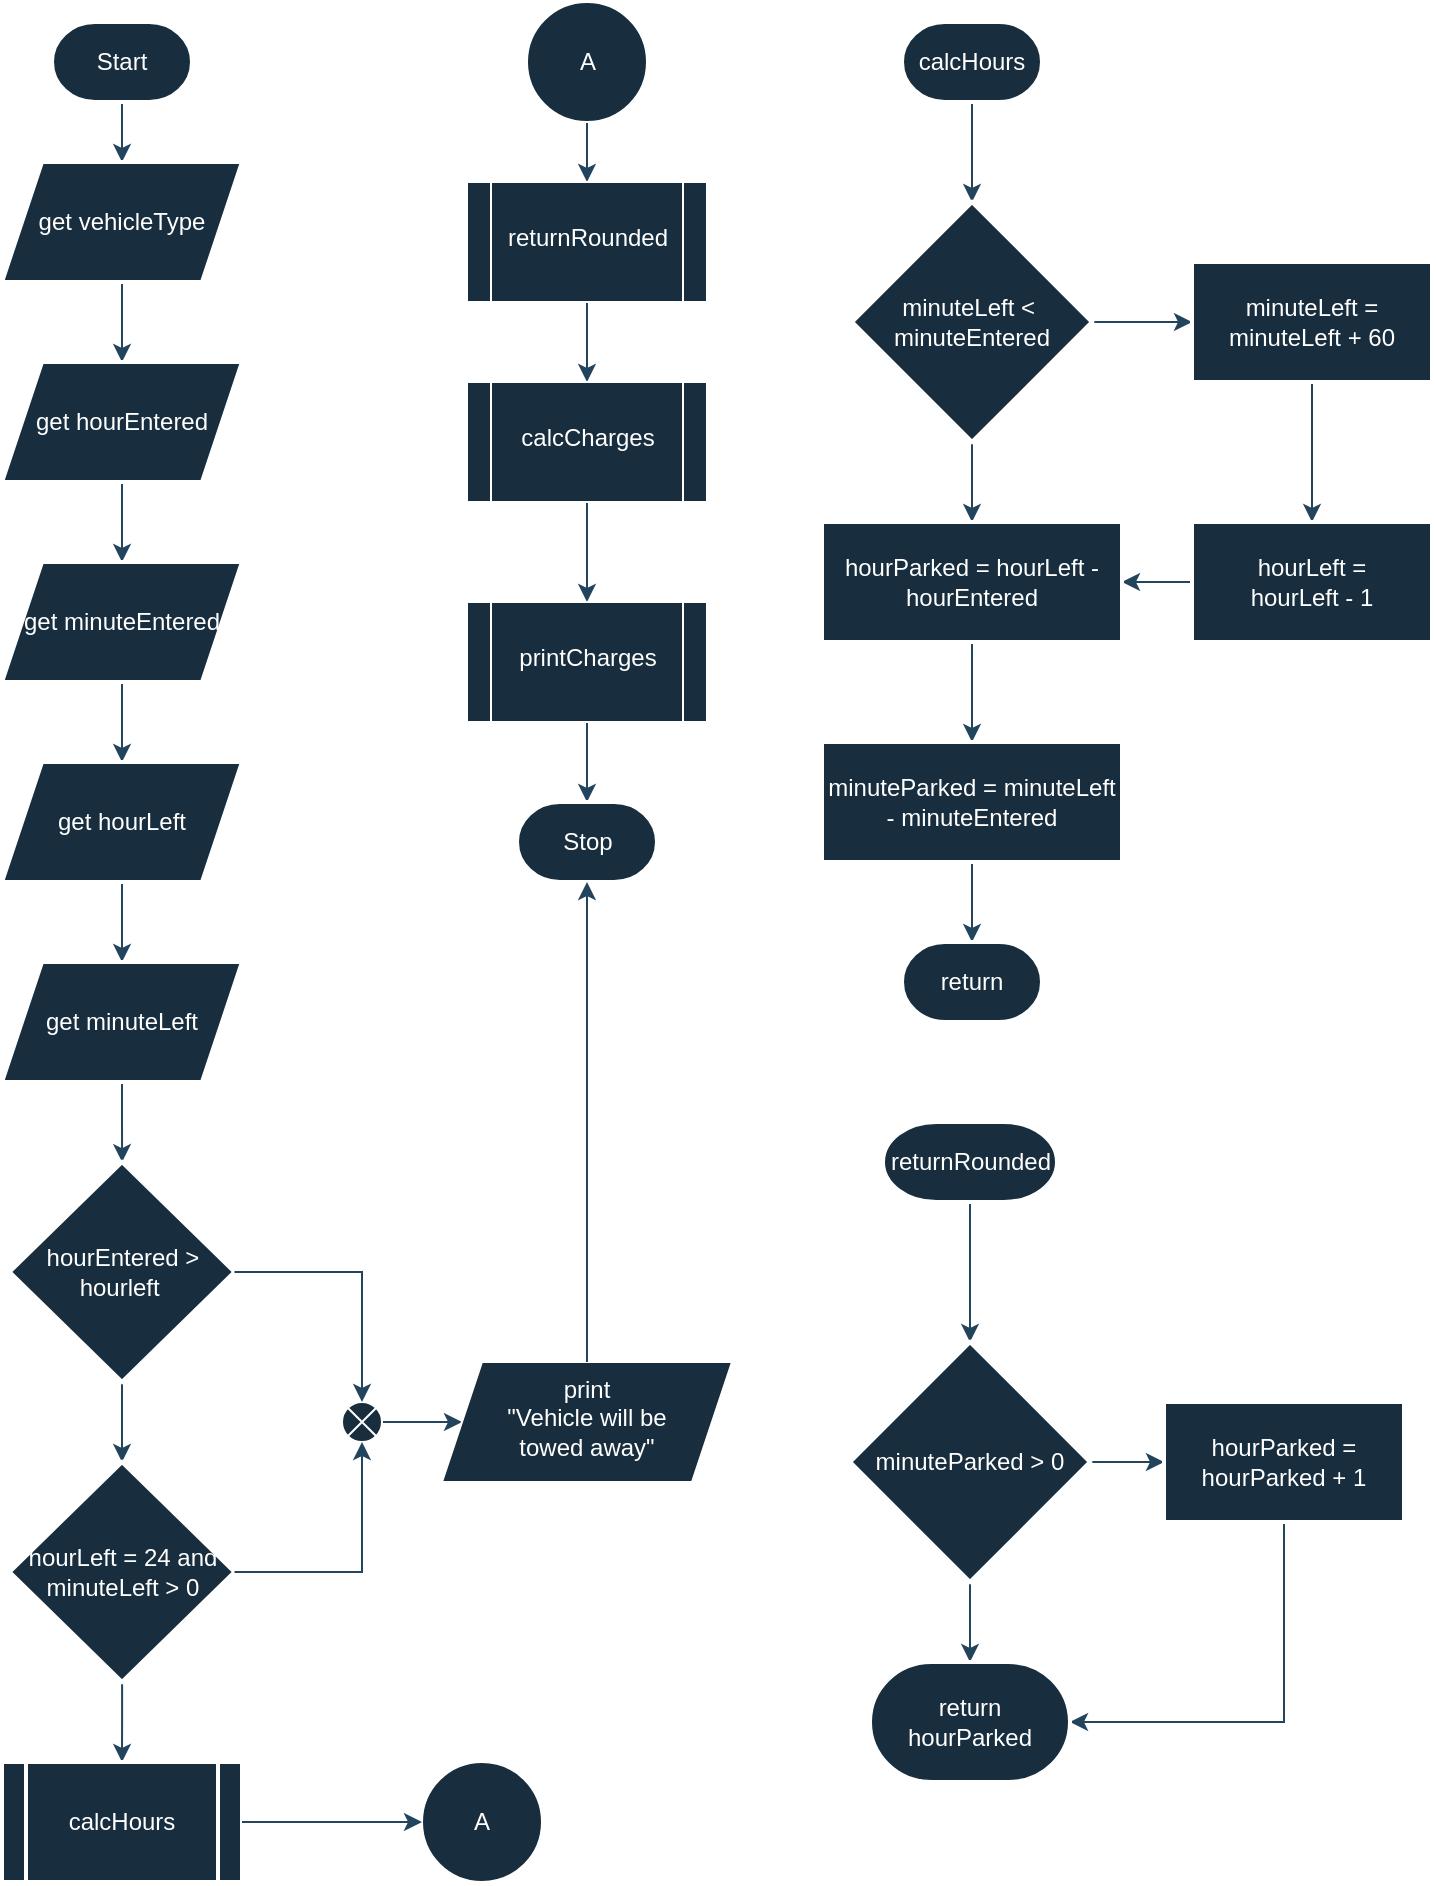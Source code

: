 <mxfile version="22.1.11" type="github" pages="3">
  <diagram name="Page-1" id="Kbnb0wgWCopXUh_-OWTw">
    <mxGraphModel dx="1009" dy="542" grid="1" gridSize="10" guides="1" tooltips="1" connect="1" arrows="1" fold="1" page="1" pageScale="1" pageWidth="850" pageHeight="1100" math="0" shadow="0">
      <root>
        <mxCell id="0" />
        <mxCell id="1" parent="0" />
        <mxCell id="h25F_q6QR63_d5PZG7VG-3" value="" style="edgeStyle=orthogonalEdgeStyle;rounded=0;orthogonalLoop=1;jettySize=auto;html=1;labelBackgroundColor=none;strokeColor=#23445D;fontColor=default;" parent="1" source="h25F_q6QR63_d5PZG7VG-1" target="h25F_q6QR63_d5PZG7VG-2" edge="1">
          <mxGeometry relative="1" as="geometry" />
        </mxCell>
        <mxCell id="h25F_q6QR63_d5PZG7VG-1" value="Start" style="strokeWidth=2;html=1;shape=mxgraph.flowchart.terminator;whiteSpace=wrap;labelBackgroundColor=none;fillColor=#182E3E;strokeColor=#FFFFFF;fontColor=#FFFFFF;" parent="1" vertex="1">
          <mxGeometry x="93" y="80" width="70" height="40" as="geometry" />
        </mxCell>
        <mxCell id="h25F_q6QR63_d5PZG7VG-5" value="" style="edgeStyle=orthogonalEdgeStyle;rounded=0;orthogonalLoop=1;jettySize=auto;html=1;labelBackgroundColor=none;strokeColor=#23445D;fontColor=default;" parent="1" source="h25F_q6QR63_d5PZG7VG-2" target="h25F_q6QR63_d5PZG7VG-4" edge="1">
          <mxGeometry relative="1" as="geometry" />
        </mxCell>
        <mxCell id="h25F_q6QR63_d5PZG7VG-2" value="get vehicleType" style="shape=parallelogram;perimeter=parallelogramPerimeter;whiteSpace=wrap;html=1;fixedSize=1;strokeWidth=2;labelBackgroundColor=none;fillColor=#182E3E;strokeColor=#FFFFFF;fontColor=#FFFFFF;" parent="1" vertex="1">
          <mxGeometry x="68" y="150" width="120" height="60" as="geometry" />
        </mxCell>
        <mxCell id="h25F_q6QR63_d5PZG7VG-7" value="" style="edgeStyle=orthogonalEdgeStyle;rounded=0;orthogonalLoop=1;jettySize=auto;html=1;labelBackgroundColor=none;strokeColor=#23445D;fontColor=default;" parent="1" source="h25F_q6QR63_d5PZG7VG-4" target="h25F_q6QR63_d5PZG7VG-6" edge="1">
          <mxGeometry relative="1" as="geometry" />
        </mxCell>
        <mxCell id="h25F_q6QR63_d5PZG7VG-4" value="get hourEntered" style="shape=parallelogram;perimeter=parallelogramPerimeter;whiteSpace=wrap;html=1;fixedSize=1;strokeWidth=2;labelBackgroundColor=none;fillColor=#182E3E;strokeColor=#FFFFFF;fontColor=#FFFFFF;" parent="1" vertex="1">
          <mxGeometry x="68" y="250" width="120" height="60" as="geometry" />
        </mxCell>
        <mxCell id="h25F_q6QR63_d5PZG7VG-9" value="" style="edgeStyle=orthogonalEdgeStyle;rounded=0;orthogonalLoop=1;jettySize=auto;html=1;labelBackgroundColor=none;strokeColor=#23445D;fontColor=default;" parent="1" source="h25F_q6QR63_d5PZG7VG-6" target="h25F_q6QR63_d5PZG7VG-8" edge="1">
          <mxGeometry relative="1" as="geometry" />
        </mxCell>
        <mxCell id="h25F_q6QR63_d5PZG7VG-6" value="get minuteEntered" style="shape=parallelogram;perimeter=parallelogramPerimeter;whiteSpace=wrap;html=1;fixedSize=1;strokeWidth=2;labelBackgroundColor=none;fillColor=#182E3E;strokeColor=#FFFFFF;fontColor=#FFFFFF;" parent="1" vertex="1">
          <mxGeometry x="68" y="350" width="120" height="60" as="geometry" />
        </mxCell>
        <mxCell id="h25F_q6QR63_d5PZG7VG-11" value="" style="edgeStyle=orthogonalEdgeStyle;rounded=0;orthogonalLoop=1;jettySize=auto;html=1;labelBackgroundColor=none;strokeColor=#23445D;fontColor=default;" parent="1" source="h25F_q6QR63_d5PZG7VG-8" target="h25F_q6QR63_d5PZG7VG-10" edge="1">
          <mxGeometry relative="1" as="geometry" />
        </mxCell>
        <mxCell id="h25F_q6QR63_d5PZG7VG-8" value="get hourLeft" style="shape=parallelogram;perimeter=parallelogramPerimeter;whiteSpace=wrap;html=1;fixedSize=1;strokeWidth=2;labelBackgroundColor=none;fillColor=#182E3E;strokeColor=#FFFFFF;fontColor=#FFFFFF;" parent="1" vertex="1">
          <mxGeometry x="68" y="450" width="120" height="60" as="geometry" />
        </mxCell>
        <mxCell id="h25F_q6QR63_d5PZG7VG-13" value="" style="edgeStyle=orthogonalEdgeStyle;rounded=0;orthogonalLoop=1;jettySize=auto;html=1;labelBackgroundColor=none;strokeColor=#23445D;fontColor=default;" parent="1" source="h25F_q6QR63_d5PZG7VG-10" target="h25F_q6QR63_d5PZG7VG-12" edge="1">
          <mxGeometry relative="1" as="geometry" />
        </mxCell>
        <mxCell id="h25F_q6QR63_d5PZG7VG-10" value="get minuteLeft" style="shape=parallelogram;perimeter=parallelogramPerimeter;whiteSpace=wrap;html=1;fixedSize=1;strokeWidth=2;labelBackgroundColor=none;fillColor=#182E3E;strokeColor=#FFFFFF;fontColor=#FFFFFF;" parent="1" vertex="1">
          <mxGeometry x="68" y="550" width="120" height="60" as="geometry" />
        </mxCell>
        <mxCell id="h25F_q6QR63_d5PZG7VG-15" value="" style="edgeStyle=orthogonalEdgeStyle;rounded=0;orthogonalLoop=1;jettySize=auto;html=1;labelBackgroundColor=none;strokeColor=#23445D;fontColor=default;" parent="1" source="h25F_q6QR63_d5PZG7VG-12" target="h25F_q6QR63_d5PZG7VG-14" edge="1">
          <mxGeometry relative="1" as="geometry" />
        </mxCell>
        <mxCell id="h25F_q6QR63_d5PZG7VG-12" value="hourEntered &amp;gt; hourleft&amp;nbsp;" style="rhombus;whiteSpace=wrap;html=1;strokeWidth=2;labelBackgroundColor=none;fillColor=#182E3E;strokeColor=#FFFFFF;fontColor=#FFFFFF;" parent="1" vertex="1">
          <mxGeometry x="71.75" y="650" width="112.5" height="110" as="geometry" />
        </mxCell>
        <mxCell id="h25F_q6QR63_d5PZG7VG-33" value="" style="edgeStyle=orthogonalEdgeStyle;rounded=0;orthogonalLoop=1;jettySize=auto;html=1;labelBackgroundColor=none;strokeColor=#23445D;fontColor=default;" parent="1" source="h25F_q6QR63_d5PZG7VG-14" target="h25F_q6QR63_d5PZG7VG-32" edge="1">
          <mxGeometry relative="1" as="geometry" />
        </mxCell>
        <mxCell id="h25F_q6QR63_d5PZG7VG-14" value="hourLeft = 24 and minuteLeft &amp;gt; 0" style="rhombus;whiteSpace=wrap;html=1;strokeWidth=2;labelBackgroundColor=none;fillColor=#182E3E;strokeColor=#FFFFFF;fontColor=#FFFFFF;" parent="1" vertex="1">
          <mxGeometry x="71.75" y="800" width="112.5" height="110" as="geometry" />
        </mxCell>
        <mxCell id="h25F_q6QR63_d5PZG7VG-24" value="" style="edgeStyle=orthogonalEdgeStyle;rounded=0;orthogonalLoop=1;jettySize=auto;html=1;labelBackgroundColor=none;strokeColor=#23445D;fontColor=default;" parent="1" source="h25F_q6QR63_d5PZG7VG-16" target="h25F_q6QR63_d5PZG7VG-23" edge="1">
          <mxGeometry relative="1" as="geometry" />
        </mxCell>
        <mxCell id="h25F_q6QR63_d5PZG7VG-16" value="" style="verticalLabelPosition=bottom;verticalAlign=top;html=1;shape=mxgraph.flowchart.or;labelBackgroundColor=none;fillColor=#182E3E;strokeColor=#FFFFFF;fontColor=#FFFFFF;" parent="1" vertex="1">
          <mxGeometry x="238" y="770" width="20" height="20" as="geometry" />
        </mxCell>
        <mxCell id="h25F_q6QR63_d5PZG7VG-19" style="edgeStyle=orthogonalEdgeStyle;rounded=0;orthogonalLoop=1;jettySize=auto;html=1;entryX=0.5;entryY=0;entryDx=0;entryDy=0;entryPerimeter=0;labelBackgroundColor=none;strokeColor=#23445D;fontColor=default;" parent="1" source="h25F_q6QR63_d5PZG7VG-12" target="h25F_q6QR63_d5PZG7VG-16" edge="1">
          <mxGeometry relative="1" as="geometry" />
        </mxCell>
        <mxCell id="h25F_q6QR63_d5PZG7VG-20" style="edgeStyle=orthogonalEdgeStyle;rounded=0;orthogonalLoop=1;jettySize=auto;html=1;entryX=0.5;entryY=1;entryDx=0;entryDy=0;entryPerimeter=0;labelBackgroundColor=none;strokeColor=#23445D;fontColor=default;" parent="1" source="h25F_q6QR63_d5PZG7VG-14" target="h25F_q6QR63_d5PZG7VG-16" edge="1">
          <mxGeometry relative="1" as="geometry" />
        </mxCell>
        <mxCell id="h25F_q6QR63_d5PZG7VG-23" value="print&lt;br&gt;&quot;Vehicle will be &lt;br&gt;towed away&quot;" style="shape=parallelogram;perimeter=parallelogramPerimeter;whiteSpace=wrap;html=1;fixedSize=1;verticalAlign=top;labelBackgroundColor=none;fillColor=#182E3E;strokeColor=#FFFFFF;fontColor=#FFFFFF;" parent="1" vertex="1">
          <mxGeometry x="288" y="750" width="145" height="60" as="geometry" />
        </mxCell>
        <mxCell id="h25F_q6QR63_d5PZG7VG-32" value="calcHours" style="shape=process;whiteSpace=wrap;html=1;backgroundOutline=1;strokeWidth=2;labelBackgroundColor=none;fillColor=#182E3E;strokeColor=#FFFFFF;fontColor=#FFFFFF;" parent="1" vertex="1">
          <mxGeometry x="68" y="950" width="120" height="60" as="geometry" />
        </mxCell>
        <mxCell id="h25F_q6QR63_d5PZG7VG-34" value="" style="verticalLabelPosition=bottom;verticalAlign=top;html=1;shape=mxgraph.flowchart.on-page_reference;labelBackgroundColor=none;fillColor=#182E3E;strokeColor=#FFFFFF;fontColor=#FFFFFF;" parent="1" vertex="1">
          <mxGeometry x="278" y="950" width="60" height="60" as="geometry" />
        </mxCell>
        <mxCell id="h25F_q6QR63_d5PZG7VG-35" style="edgeStyle=orthogonalEdgeStyle;rounded=0;orthogonalLoop=1;jettySize=auto;html=1;entryX=0;entryY=0.5;entryDx=0;entryDy=0;entryPerimeter=0;labelBackgroundColor=none;strokeColor=#23445D;fontColor=default;" parent="1" source="h25F_q6QR63_d5PZG7VG-32" target="h25F_q6QR63_d5PZG7VG-34" edge="1">
          <mxGeometry relative="1" as="geometry" />
        </mxCell>
        <mxCell id="h25F_q6QR63_d5PZG7VG-36" value="A" style="text;html=1;strokeColor=none;fillColor=none;align=center;verticalAlign=middle;whiteSpace=wrap;rounded=0;labelBackgroundColor=none;fontColor=#FFFFFF;" parent="1" vertex="1">
          <mxGeometry x="278" y="965" width="60" height="30" as="geometry" />
        </mxCell>
        <mxCell id="h25F_q6QR63_d5PZG7VG-41" value="" style="edgeStyle=orthogonalEdgeStyle;rounded=0;orthogonalLoop=1;jettySize=auto;html=1;labelBackgroundColor=none;strokeColor=#23445D;fontColor=default;" parent="1" source="h25F_q6QR63_d5PZG7VG-38" target="h25F_q6QR63_d5PZG7VG-40" edge="1">
          <mxGeometry relative="1" as="geometry" />
        </mxCell>
        <mxCell id="h25F_q6QR63_d5PZG7VG-38" value="" style="verticalLabelPosition=bottom;verticalAlign=top;html=1;shape=mxgraph.flowchart.on-page_reference;labelBackgroundColor=none;fillColor=#182E3E;strokeColor=#FFFFFF;fontColor=#FFFFFF;" parent="1" vertex="1">
          <mxGeometry x="330.5" y="70" width="60" height="60" as="geometry" />
        </mxCell>
        <mxCell id="h25F_q6QR63_d5PZG7VG-39" value="A" style="text;html=1;strokeColor=none;fillColor=none;align=center;verticalAlign=middle;whiteSpace=wrap;rounded=0;labelBackgroundColor=none;fontColor=#FFFFFF;" parent="1" vertex="1">
          <mxGeometry x="330.5" y="85" width="60" height="30" as="geometry" />
        </mxCell>
        <mxCell id="h25F_q6QR63_d5PZG7VG-43" value="" style="edgeStyle=orthogonalEdgeStyle;rounded=0;orthogonalLoop=1;jettySize=auto;html=1;labelBackgroundColor=none;strokeColor=#23445D;fontColor=default;" parent="1" source="h25F_q6QR63_d5PZG7VG-40" target="h25F_q6QR63_d5PZG7VG-42" edge="1">
          <mxGeometry relative="1" as="geometry" />
        </mxCell>
        <mxCell id="h25F_q6QR63_d5PZG7VG-40" value="&lt;br&gt;returnRounded" style="shape=process;whiteSpace=wrap;html=1;backgroundOutline=1;verticalAlign=top;labelBackgroundColor=none;fillColor=#182E3E;strokeColor=#FFFFFF;fontColor=#FFFFFF;" parent="1" vertex="1">
          <mxGeometry x="300.5" y="160" width="120" height="60" as="geometry" />
        </mxCell>
        <mxCell id="h25F_q6QR63_d5PZG7VG-45" value="" style="edgeStyle=orthogonalEdgeStyle;rounded=0;orthogonalLoop=1;jettySize=auto;html=1;labelBackgroundColor=none;strokeColor=#23445D;fontColor=default;" parent="1" source="h25F_q6QR63_d5PZG7VG-42" target="h25F_q6QR63_d5PZG7VG-44" edge="1">
          <mxGeometry relative="1" as="geometry" />
        </mxCell>
        <mxCell id="h25F_q6QR63_d5PZG7VG-42" value="&lt;br&gt;calcCharges" style="shape=process;whiteSpace=wrap;html=1;backgroundOutline=1;verticalAlign=top;labelBackgroundColor=none;fillColor=#182E3E;strokeColor=#FFFFFF;fontColor=#FFFFFF;" parent="1" vertex="1">
          <mxGeometry x="300.5" y="260" width="120" height="60" as="geometry" />
        </mxCell>
        <mxCell id="h25F_q6QR63_d5PZG7VG-48" value="" style="edgeStyle=orthogonalEdgeStyle;rounded=0;orthogonalLoop=1;jettySize=auto;html=1;labelBackgroundColor=none;strokeColor=#23445D;fontColor=default;" parent="1" source="h25F_q6QR63_d5PZG7VG-44" target="h25F_q6QR63_d5PZG7VG-47" edge="1">
          <mxGeometry relative="1" as="geometry" />
        </mxCell>
        <mxCell id="h25F_q6QR63_d5PZG7VG-44" value="&lt;br&gt;printCharges" style="shape=process;whiteSpace=wrap;html=1;backgroundOutline=1;verticalAlign=top;labelBackgroundColor=none;fillColor=#182E3E;strokeColor=#FFFFFF;fontColor=#FFFFFF;" parent="1" vertex="1">
          <mxGeometry x="300.5" y="370" width="120" height="60" as="geometry" />
        </mxCell>
        <mxCell id="h25F_q6QR63_d5PZG7VG-47" value="Stop" style="strokeWidth=2;html=1;shape=mxgraph.flowchart.terminator;whiteSpace=wrap;labelBackgroundColor=none;fillColor=#182E3E;strokeColor=#FFFFFF;fontColor=#FFFFFF;" parent="1" vertex="1">
          <mxGeometry x="325.5" y="470" width="70" height="40" as="geometry" />
        </mxCell>
        <mxCell id="f5xuUbgv4AwsCVu3Sem2-3" value="True" style="text;html=1;strokeColor=none;fillColor=none;align=center;verticalAlign=middle;whiteSpace=wrap;rounded=0;labelBackgroundColor=none;fontColor=#FFFFFF;" parent="1" vertex="1">
          <mxGeometry x="184.25" y="680" width="60" height="30" as="geometry" />
        </mxCell>
        <mxCell id="f5xuUbgv4AwsCVu3Sem2-4" value="False" style="text;html=1;strokeColor=none;fillColor=none;align=center;verticalAlign=middle;whiteSpace=wrap;rounded=0;labelBackgroundColor=none;fontColor=#FFFFFF;" parent="1" vertex="1">
          <mxGeometry x="123" y="760" width="60" height="30" as="geometry" />
        </mxCell>
        <mxCell id="f5xuUbgv4AwsCVu3Sem2-5" value="True" style="text;html=1;strokeColor=none;fillColor=none;align=center;verticalAlign=middle;whiteSpace=wrap;rounded=0;labelBackgroundColor=none;fontColor=#FFFFFF;" parent="1" vertex="1">
          <mxGeometry x="184.25" y="830" width="60" height="30" as="geometry" />
        </mxCell>
        <mxCell id="f5xuUbgv4AwsCVu3Sem2-7" value="False" style="text;html=1;strokeColor=none;fillColor=none;align=center;verticalAlign=middle;whiteSpace=wrap;rounded=0;labelBackgroundColor=none;fontColor=#FFFFFF;" parent="1" vertex="1">
          <mxGeometry x="124.25" y="910" width="60" height="30" as="geometry" />
        </mxCell>
        <mxCell id="Xd2T2PAbcZvX1LgGi4U3-1" style="edgeStyle=orthogonalEdgeStyle;rounded=0;orthogonalLoop=1;jettySize=auto;html=1;entryX=0.5;entryY=1;entryDx=0;entryDy=0;entryPerimeter=0;labelBackgroundColor=none;strokeColor=#23445D;fontColor=default;" parent="1" source="h25F_q6QR63_d5PZG7VG-23" target="h25F_q6QR63_d5PZG7VG-47" edge="1">
          <mxGeometry relative="1" as="geometry" />
        </mxCell>
        <mxCell id="VwBZy-y6N7gpf4ot-aL7-1" value="" style="edgeStyle=orthogonalEdgeStyle;rounded=0;orthogonalLoop=1;jettySize=auto;html=1;labelBackgroundColor=none;strokeColor=#23445D;fontColor=default;" parent="1" source="VwBZy-y6N7gpf4ot-aL7-2" target="VwBZy-y6N7gpf4ot-aL7-5" edge="1">
          <mxGeometry relative="1" as="geometry" />
        </mxCell>
        <mxCell id="VwBZy-y6N7gpf4ot-aL7-2" value="calcHours" style="strokeWidth=2;html=1;shape=mxgraph.flowchart.terminator;whiteSpace=wrap;labelBackgroundColor=none;fillColor=#182E3E;strokeColor=#FFFFFF;fontColor=#FFFFFF;" parent="1" vertex="1">
          <mxGeometry x="518" y="80" width="70" height="40" as="geometry" />
        </mxCell>
        <mxCell id="VwBZy-y6N7gpf4ot-aL7-3" value="" style="edgeStyle=orthogonalEdgeStyle;rounded=0;orthogonalLoop=1;jettySize=auto;html=1;labelBackgroundColor=none;strokeColor=#23445D;fontColor=default;" parent="1" source="VwBZy-y6N7gpf4ot-aL7-5" target="VwBZy-y6N7gpf4ot-aL7-7" edge="1">
          <mxGeometry relative="1" as="geometry" />
        </mxCell>
        <mxCell id="VwBZy-y6N7gpf4ot-aL7-4" value="" style="edgeStyle=orthogonalEdgeStyle;rounded=0;orthogonalLoop=1;jettySize=auto;html=1;labelBackgroundColor=none;strokeColor=#23445D;fontColor=default;" parent="1" source="VwBZy-y6N7gpf4ot-aL7-5" target="VwBZy-y6N7gpf4ot-aL7-11" edge="1">
          <mxGeometry relative="1" as="geometry" />
        </mxCell>
        <mxCell id="VwBZy-y6N7gpf4ot-aL7-5" value="minuteLeft &amp;lt;&amp;nbsp;&lt;br&gt;minuteEntered" style="rhombus;whiteSpace=wrap;html=1;strokeWidth=2;labelBackgroundColor=none;fillColor=#182E3E;strokeColor=#FFFFFF;fontColor=#FFFFFF;" parent="1" vertex="1">
          <mxGeometry x="493" y="170" width="120" height="120" as="geometry" />
        </mxCell>
        <mxCell id="VwBZy-y6N7gpf4ot-aL7-6" value="" style="edgeStyle=orthogonalEdgeStyle;rounded=0;orthogonalLoop=1;jettySize=auto;html=1;labelBackgroundColor=none;strokeColor=#23445D;fontColor=default;" parent="1" source="VwBZy-y6N7gpf4ot-aL7-7" target="VwBZy-y6N7gpf4ot-aL7-9" edge="1">
          <mxGeometry relative="1" as="geometry" />
        </mxCell>
        <mxCell id="VwBZy-y6N7gpf4ot-aL7-7" value="minuteLeft = minuteLeft + 60" style="whiteSpace=wrap;html=1;strokeWidth=2;labelBackgroundColor=none;fillColor=#182E3E;strokeColor=#FFFFFF;fontColor=#FFFFFF;" parent="1" vertex="1">
          <mxGeometry x="663" y="200" width="120" height="60" as="geometry" />
        </mxCell>
        <mxCell id="VwBZy-y6N7gpf4ot-aL7-8" style="edgeStyle=orthogonalEdgeStyle;rounded=0;orthogonalLoop=1;jettySize=auto;html=1;labelBackgroundColor=none;strokeColor=#23445D;fontColor=default;" parent="1" source="VwBZy-y6N7gpf4ot-aL7-9" target="VwBZy-y6N7gpf4ot-aL7-11" edge="1">
          <mxGeometry relative="1" as="geometry" />
        </mxCell>
        <mxCell id="VwBZy-y6N7gpf4ot-aL7-9" value="hourLeft = &lt;br&gt;hourLeft - 1" style="whiteSpace=wrap;html=1;strokeWidth=2;labelBackgroundColor=none;fillColor=#182E3E;strokeColor=#FFFFFF;fontColor=#FFFFFF;" parent="1" vertex="1">
          <mxGeometry x="663" y="330" width="120" height="60" as="geometry" />
        </mxCell>
        <mxCell id="VwBZy-y6N7gpf4ot-aL7-10" value="" style="edgeStyle=orthogonalEdgeStyle;rounded=0;orthogonalLoop=1;jettySize=auto;html=1;labelBackgroundColor=none;strokeColor=#23445D;fontColor=default;" parent="1" source="VwBZy-y6N7gpf4ot-aL7-11" target="VwBZy-y6N7gpf4ot-aL7-13" edge="1">
          <mxGeometry relative="1" as="geometry" />
        </mxCell>
        <mxCell id="VwBZy-y6N7gpf4ot-aL7-11" value="hourParked = hourLeft - hourEntered" style="whiteSpace=wrap;html=1;strokeWidth=2;labelBackgroundColor=none;fillColor=#182E3E;strokeColor=#FFFFFF;fontColor=#FFFFFF;" parent="1" vertex="1">
          <mxGeometry x="478" y="330" width="150" height="60" as="geometry" />
        </mxCell>
        <mxCell id="VwBZy-y6N7gpf4ot-aL7-12" value="" style="edgeStyle=orthogonalEdgeStyle;rounded=0;orthogonalLoop=1;jettySize=auto;html=1;labelBackgroundColor=none;strokeColor=#23445D;fontColor=default;" parent="1" source="VwBZy-y6N7gpf4ot-aL7-13" target="VwBZy-y6N7gpf4ot-aL7-14" edge="1">
          <mxGeometry relative="1" as="geometry" />
        </mxCell>
        <mxCell id="VwBZy-y6N7gpf4ot-aL7-13" value="minuteParked = minuteLeft - minuteEntered" style="whiteSpace=wrap;html=1;strokeWidth=2;labelBackgroundColor=none;fillColor=#182E3E;strokeColor=#FFFFFF;fontColor=#FFFFFF;" parent="1" vertex="1">
          <mxGeometry x="478" y="440" width="150" height="60" as="geometry" />
        </mxCell>
        <mxCell id="VwBZy-y6N7gpf4ot-aL7-14" value="return" style="strokeWidth=2;html=1;shape=mxgraph.flowchart.terminator;whiteSpace=wrap;labelBackgroundColor=none;fillColor=#182E3E;strokeColor=#FFFFFF;fontColor=#FFFFFF;" parent="1" vertex="1">
          <mxGeometry x="518" y="540" width="70" height="40" as="geometry" />
        </mxCell>
        <mxCell id="VwBZy-y6N7gpf4ot-aL7-15" value="True" style="text;html=1;strokeColor=none;fillColor=none;align=center;verticalAlign=middle;whiteSpace=wrap;rounded=0;labelBackgroundColor=none;fontColor=#FFFFFF;" parent="1" vertex="1">
          <mxGeometry x="603" y="200" width="60" height="30" as="geometry" />
        </mxCell>
        <mxCell id="VwBZy-y6N7gpf4ot-aL7-16" value="False" style="text;html=1;strokeColor=none;fillColor=none;align=center;verticalAlign=middle;whiteSpace=wrap;rounded=0;labelBackgroundColor=none;fontColor=#FFFFFF;" parent="1" vertex="1">
          <mxGeometry x="553" y="290" width="60" height="30" as="geometry" />
        </mxCell>
        <mxCell id="VwBZy-y6N7gpf4ot-aL7-17" value="" style="edgeStyle=orthogonalEdgeStyle;rounded=0;orthogonalLoop=1;jettySize=auto;html=1;labelBackgroundColor=none;strokeColor=#23445D;fontColor=default;" parent="1" source="VwBZy-y6N7gpf4ot-aL7-18" target="VwBZy-y6N7gpf4ot-aL7-21" edge="1">
          <mxGeometry relative="1" as="geometry" />
        </mxCell>
        <mxCell id="VwBZy-y6N7gpf4ot-aL7-18" value="returnRounded" style="strokeWidth=2;html=1;shape=mxgraph.flowchart.terminator;whiteSpace=wrap;labelBackgroundColor=none;fillColor=#182E3E;strokeColor=#FFFFFF;fontColor=#FFFFFF;" parent="1" vertex="1">
          <mxGeometry x="508.5" y="630" width="87" height="40" as="geometry" />
        </mxCell>
        <mxCell id="VwBZy-y6N7gpf4ot-aL7-19" value="" style="edgeStyle=orthogonalEdgeStyle;rounded=0;orthogonalLoop=1;jettySize=auto;html=1;labelBackgroundColor=none;strokeColor=#23445D;fontColor=default;" parent="1" source="VwBZy-y6N7gpf4ot-aL7-21" target="VwBZy-y6N7gpf4ot-aL7-23" edge="1">
          <mxGeometry relative="1" as="geometry" />
        </mxCell>
        <mxCell id="VwBZy-y6N7gpf4ot-aL7-20" value="" style="edgeStyle=orthogonalEdgeStyle;rounded=0;orthogonalLoop=1;jettySize=auto;html=1;labelBackgroundColor=none;strokeColor=#23445D;fontColor=default;" parent="1" source="VwBZy-y6N7gpf4ot-aL7-21" edge="1">
          <mxGeometry relative="1" as="geometry">
            <mxPoint x="552" y="900" as="targetPoint" />
          </mxGeometry>
        </mxCell>
        <mxCell id="VwBZy-y6N7gpf4ot-aL7-21" value="minuteParked &amp;gt; 0" style="rhombus;whiteSpace=wrap;html=1;strokeWidth=2;labelBackgroundColor=none;fillColor=#182E3E;strokeColor=#FFFFFF;fontColor=#FFFFFF;" parent="1" vertex="1">
          <mxGeometry x="492" y="740" width="120" height="120" as="geometry" />
        </mxCell>
        <mxCell id="VwBZy-y6N7gpf4ot-aL7-22" style="edgeStyle=orthogonalEdgeStyle;rounded=0;orthogonalLoop=1;jettySize=auto;html=1;entryX=1;entryY=0.5;entryDx=0;entryDy=0;entryPerimeter=0;labelBackgroundColor=none;strokeColor=#23445D;fontColor=default;" parent="1" source="VwBZy-y6N7gpf4ot-aL7-23" target="VwBZy-y6N7gpf4ot-aL7-24" edge="1">
          <mxGeometry relative="1" as="geometry">
            <mxPoint x="612" y="930" as="targetPoint" />
            <Array as="points">
              <mxPoint x="709" y="930" />
            </Array>
          </mxGeometry>
        </mxCell>
        <mxCell id="VwBZy-y6N7gpf4ot-aL7-23" value="hourParked = hourParked + 1" style="whiteSpace=wrap;html=1;strokeWidth=2;labelBackgroundColor=none;fillColor=#182E3E;strokeColor=#FFFFFF;fontColor=#FFFFFF;" parent="1" vertex="1">
          <mxGeometry x="649" y="770" width="120" height="60" as="geometry" />
        </mxCell>
        <mxCell id="VwBZy-y6N7gpf4ot-aL7-24" value="return &lt;br&gt;hourParked" style="strokeWidth=2;html=1;shape=mxgraph.flowchart.terminator;whiteSpace=wrap;labelBackgroundColor=none;fillColor=#182E3E;strokeColor=#FFFFFF;fontColor=#FFFFFF;" parent="1" vertex="1">
          <mxGeometry x="502" y="900" width="100" height="60" as="geometry" />
        </mxCell>
        <mxCell id="VwBZy-y6N7gpf4ot-aL7-25" value="True" style="text;html=1;strokeColor=none;fillColor=none;align=center;verticalAlign=middle;whiteSpace=wrap;rounded=0;labelBackgroundColor=none;fontColor=#FFFFFF;" parent="1" vertex="1">
          <mxGeometry x="595.5" y="770" width="60" height="30" as="geometry" />
        </mxCell>
        <mxCell id="VwBZy-y6N7gpf4ot-aL7-26" value="False" style="text;html=1;strokeColor=none;fillColor=none;align=center;verticalAlign=middle;whiteSpace=wrap;rounded=0;labelBackgroundColor=none;fontColor=#FFFFFF;" parent="1" vertex="1">
          <mxGeometry x="552" y="860" width="60" height="30" as="geometry" />
        </mxCell>
      </root>
    </mxGraphModel>
  </diagram>
  <diagram id="JkNxpaqzsaH_bKmUlaDJ" name="Page-3">
    <mxGraphModel dx="1009" dy="542" grid="1" gridSize="10" guides="1" tooltips="1" connect="1" arrows="1" fold="1" page="1" pageScale="1" pageWidth="850" pageHeight="1100" math="0" shadow="0">
      <root>
        <mxCell id="0" />
        <mxCell id="1" parent="0" />
        <mxCell id="yGTu5x-xuSUlHNo--P09-6" value="" style="edgeStyle=orthogonalEdgeStyle;rounded=0;orthogonalLoop=1;jettySize=auto;html=1;labelBackgroundColor=none;strokeColor=#23445D;fontColor=default;" parent="1" source="yGTu5x-xuSUlHNo--P09-1" target="yGTu5x-xuSUlHNo--P09-5" edge="1">
          <mxGeometry relative="1" as="geometry" />
        </mxCell>
        <mxCell id="yGTu5x-xuSUlHNo--P09-1" value="calcCharges" style="strokeWidth=2;html=1;shape=mxgraph.flowchart.terminator;whiteSpace=wrap;labelBackgroundColor=none;fillColor=#182E3E;strokeColor=#FFFFFF;fontColor=#FFFFFF;" parent="1" vertex="1">
          <mxGeometry x="155" y="120" width="70" height="40" as="geometry" />
        </mxCell>
        <mxCell id="yGTu5x-xuSUlHNo--P09-8" value="" style="edgeStyle=orthogonalEdgeStyle;rounded=0;orthogonalLoop=1;jettySize=auto;html=1;labelBackgroundColor=none;strokeColor=#23445D;fontColor=default;" parent="1" source="yGTu5x-xuSUlHNo--P09-5" target="yGTu5x-xuSUlHNo--P09-7" edge="1">
          <mxGeometry relative="1" as="geometry" />
        </mxCell>
        <mxCell id="yGTu5x-xuSUlHNo--P09-5" value="switch (vehicleType)" style="whiteSpace=wrap;html=1;strokeWidth=2;labelBackgroundColor=none;fillColor=#182E3E;strokeColor=#FFFFFF;fontColor=#FFFFFF;" parent="1" vertex="1">
          <mxGeometry x="130" y="200" width="120" height="60" as="geometry" />
        </mxCell>
        <mxCell id="yGTu5x-xuSUlHNo--P09-9" style="edgeStyle=orthogonalEdgeStyle;rounded=0;orthogonalLoop=1;jettySize=auto;html=1;entryX=0;entryY=0.5;entryDx=0;entryDy=0;entryPerimeter=0;labelBackgroundColor=none;strokeColor=#23445D;fontColor=default;" parent="1" source="yGTu5x-xuSUlHNo--P09-7" target="yGTu5x-xuSUlHNo--P09-10" edge="1">
          <mxGeometry relative="1" as="geometry">
            <mxPoint x="305" y="345" as="targetPoint" />
          </mxGeometry>
        </mxCell>
        <mxCell id="yGTu5x-xuSUlHNo--P09-12" value="" style="edgeStyle=orthogonalEdgeStyle;rounded=0;orthogonalLoop=1;jettySize=auto;html=1;labelBackgroundColor=none;strokeColor=#23445D;fontColor=default;" parent="1" source="yGTu5x-xuSUlHNo--P09-7" target="yGTu5x-xuSUlHNo--P09-11" edge="1">
          <mxGeometry relative="1" as="geometry" />
        </mxCell>
        <mxCell id="yGTu5x-xuSUlHNo--P09-7" value="case &#39;C&#39;" style="rhombus;whiteSpace=wrap;html=1;strokeWidth=2;labelBackgroundColor=none;fillColor=#182E3E;strokeColor=#FFFFFF;fontColor=#FFFFFF;" parent="1" vertex="1">
          <mxGeometry x="138" y="290" width="105" height="110" as="geometry" />
        </mxCell>
        <mxCell id="yN-OTdnPXMjlrZ2X3yF_-3" value="" style="edgeStyle=orthogonalEdgeStyle;rounded=0;orthogonalLoop=1;jettySize=auto;html=1;labelBackgroundColor=none;strokeColor=#23445D;fontColor=default;" parent="1" source="yGTu5x-xuSUlHNo--P09-10" target="yN-OTdnPXMjlrZ2X3yF_-2" edge="1">
          <mxGeometry relative="1" as="geometry" />
        </mxCell>
        <mxCell id="yN-OTdnPXMjlrZ2X3yF_-6" style="edgeStyle=orthogonalEdgeStyle;rounded=0;orthogonalLoop=1;jettySize=auto;html=1;entryX=0;entryY=0.5;entryDx=0;entryDy=0;labelBackgroundColor=none;strokeColor=#23445D;fontColor=default;" parent="1" source="yGTu5x-xuSUlHNo--P09-10" target="yN-OTdnPXMjlrZ2X3yF_-5" edge="1">
          <mxGeometry relative="1" as="geometry">
            <Array as="points">
              <mxPoint x="360" y="450" />
            </Array>
          </mxGeometry>
        </mxCell>
        <mxCell id="yGTu5x-xuSUlHNo--P09-10" value="roundedHours &amp;gt; 3" style="strokeWidth=2;html=1;shape=mxgraph.flowchart.decision;whiteSpace=wrap;labelBackgroundColor=none;fillColor=#182E3E;strokeColor=#FFFFFF;fontColor=#FFFFFF;" parent="1" vertex="1">
          <mxGeometry x="305" y="287.5" width="110" height="115" as="geometry" />
        </mxCell>
        <mxCell id="yGTu5x-xuSUlHNo--P09-16" style="edgeStyle=orthogonalEdgeStyle;rounded=0;orthogonalLoop=1;jettySize=auto;html=1;labelBackgroundColor=none;strokeColor=#23445D;fontColor=default;" parent="1" source="yGTu5x-xuSUlHNo--P09-11" target="yGTu5x-xuSUlHNo--P09-14" edge="1">
          <mxGeometry relative="1" as="geometry" />
        </mxCell>
        <mxCell id="X8_9K_BKNBLwMzrlolJt-4" value="" style="edgeStyle=orthogonalEdgeStyle;rounded=0;orthogonalLoop=1;jettySize=auto;html=1;labelBackgroundColor=none;strokeColor=#23445D;fontColor=default;" parent="1" source="yGTu5x-xuSUlHNo--P09-11" target="X8_9K_BKNBLwMzrlolJt-3" edge="1">
          <mxGeometry relative="1" as="geometry" />
        </mxCell>
        <mxCell id="yGTu5x-xuSUlHNo--P09-11" value="case &#39;T&#39;" style="rhombus;whiteSpace=wrap;html=1;strokeWidth=2;labelBackgroundColor=none;fillColor=#182E3E;strokeColor=#FFFFFF;fontColor=#FFFFFF;" parent="1" vertex="1">
          <mxGeometry x="138" y="495.5" width="105" height="110" as="geometry" />
        </mxCell>
        <mxCell id="yN-OTdnPXMjlrZ2X3yF_-8" value="" style="edgeStyle=orthogonalEdgeStyle;rounded=0;orthogonalLoop=1;jettySize=auto;html=1;labelBackgroundColor=none;strokeColor=#23445D;fontColor=default;" parent="1" source="yGTu5x-xuSUlHNo--P09-14" target="yN-OTdnPXMjlrZ2X3yF_-7" edge="1">
          <mxGeometry relative="1" as="geometry" />
        </mxCell>
        <mxCell id="X8_9K_BKNBLwMzrlolJt-2" style="edgeStyle=orthogonalEdgeStyle;rounded=0;orthogonalLoop=1;jettySize=auto;html=1;entryX=0;entryY=0.5;entryDx=0;entryDy=0;labelBackgroundColor=none;strokeColor=#23445D;fontColor=default;" parent="1" source="yGTu5x-xuSUlHNo--P09-14" target="X8_9K_BKNBLwMzrlolJt-1" edge="1">
          <mxGeometry relative="1" as="geometry">
            <Array as="points">
              <mxPoint x="360" y="650" />
            </Array>
          </mxGeometry>
        </mxCell>
        <mxCell id="yGTu5x-xuSUlHNo--P09-14" value="roundedHours &amp;gt; 2" style="strokeWidth=2;html=1;shape=mxgraph.flowchart.decision;whiteSpace=wrap;labelBackgroundColor=none;fillColor=#182E3E;strokeColor=#FFFFFF;fontColor=#FFFFFF;" parent="1" vertex="1">
          <mxGeometry x="305" y="493" width="110" height="115" as="geometry" />
        </mxCell>
        <mxCell id="yN-OTdnPXMjlrZ2X3yF_-2" value="parkingTotal = 1.50 * (roundedHours - 3)" style="whiteSpace=wrap;html=1;strokeWidth=2;labelBackgroundColor=none;fillColor=#182E3E;strokeColor=#FFFFFF;fontColor=#FFFFFF;" parent="1" vertex="1">
          <mxGeometry x="500" y="315" width="160" height="60" as="geometry" />
        </mxCell>
        <mxCell id="yN-OTdnPXMjlrZ2X3yF_-5" value="parkingTotal = 0.00" style="rounded=0;whiteSpace=wrap;html=1;labelBackgroundColor=none;fillColor=#182E3E;strokeColor=#FFFFFF;fontColor=#FFFFFF;" parent="1" vertex="1">
          <mxGeometry x="500" y="420" width="160" height="60" as="geometry" />
        </mxCell>
        <mxCell id="yN-OTdnPXMjlrZ2X3yF_-7" value="parkingTotal = 2.30 * (roundedHours) + 2.00" style="whiteSpace=wrap;html=1;strokeWidth=2;labelBackgroundColor=none;fillColor=#182E3E;strokeColor=#FFFFFF;fontColor=#FFFFFF;" parent="1" vertex="1">
          <mxGeometry x="500" y="520.5" width="160" height="60" as="geometry" />
        </mxCell>
        <mxCell id="X8_9K_BKNBLwMzrlolJt-1" value="parkingTotal = 1.00 * roundedHours" style="rounded=0;whiteSpace=wrap;html=1;labelBackgroundColor=none;fillColor=#182E3E;strokeColor=#FFFFFF;fontColor=#FFFFFF;" parent="1" vertex="1">
          <mxGeometry x="500" y="620" width="160" height="60" as="geometry" />
        </mxCell>
        <mxCell id="X8_9K_BKNBLwMzrlolJt-7" value="" style="edgeStyle=orthogonalEdgeStyle;rounded=0;orthogonalLoop=1;jettySize=auto;html=1;labelBackgroundColor=none;strokeColor=#23445D;fontColor=default;" parent="1" source="X8_9K_BKNBLwMzrlolJt-3" target="X8_9K_BKNBLwMzrlolJt-6" edge="1">
          <mxGeometry relative="1" as="geometry" />
        </mxCell>
        <mxCell id="X8_9K_BKNBLwMzrlolJt-3" value="case &#39;B&#39;" style="rhombus;whiteSpace=wrap;html=1;strokeWidth=2;labelBackgroundColor=none;fillColor=#182E3E;strokeColor=#FFFFFF;fontColor=#FFFFFF;" parent="1" vertex="1">
          <mxGeometry x="138" y="700" width="105" height="110" as="geometry" />
        </mxCell>
        <mxCell id="X8_9K_BKNBLwMzrlolJt-9" value="" style="edgeStyle=orthogonalEdgeStyle;rounded=0;orthogonalLoop=1;jettySize=auto;html=1;labelBackgroundColor=none;strokeColor=#23445D;fontColor=default;" parent="1" source="X8_9K_BKNBLwMzrlolJt-6" target="X8_9K_BKNBLwMzrlolJt-8" edge="1">
          <mxGeometry relative="1" as="geometry" />
        </mxCell>
        <mxCell id="X8_9K_BKNBLwMzrlolJt-11" style="edgeStyle=orthogonalEdgeStyle;rounded=0;orthogonalLoop=1;jettySize=auto;html=1;entryX=0;entryY=0.5;entryDx=0;entryDy=0;labelBackgroundColor=none;strokeColor=#23445D;fontColor=default;" parent="1" source="X8_9K_BKNBLwMzrlolJt-6" target="X8_9K_BKNBLwMzrlolJt-10" edge="1">
          <mxGeometry relative="1" as="geometry">
            <Array as="points">
              <mxPoint x="358" y="860" />
            </Array>
          </mxGeometry>
        </mxCell>
        <mxCell id="X8_9K_BKNBLwMzrlolJt-6" value="roundedHours &amp;gt; 1" style="rhombus;whiteSpace=wrap;html=1;strokeWidth=2;labelBackgroundColor=none;fillColor=#182E3E;strokeColor=#FFFFFF;fontColor=#FFFFFF;" parent="1" vertex="1">
          <mxGeometry x="310" y="700" width="105" height="110" as="geometry" />
        </mxCell>
        <mxCell id="X8_9K_BKNBLwMzrlolJt-8" value="parkingTotal = 3.70 * (roundedHours - 2) + 2.00" style="whiteSpace=wrap;html=1;strokeWidth=2;labelBackgroundColor=none;fillColor=#182E3E;strokeColor=#FFFFFF;fontColor=#FFFFFF;" parent="1" vertex="1">
          <mxGeometry x="500" y="725" width="160" height="60" as="geometry" />
        </mxCell>
        <mxCell id="X8_9K_BKNBLwMzrlolJt-10" value="parkingTotal = 2.00 * roundedHours" style="rounded=0;whiteSpace=wrap;html=1;labelBackgroundColor=none;fillColor=#182E3E;strokeColor=#FFFFFF;fontColor=#FFFFFF;" parent="1" vertex="1">
          <mxGeometry x="500" y="830" width="160" height="60" as="geometry" />
        </mxCell>
        <mxCell id="QVFrntd3niLGpFPKS4Kl-1" value="return parkingTotal" style="strokeWidth=2;html=1;shape=mxgraph.flowchart.terminator;whiteSpace=wrap;labelBackgroundColor=none;fillColor=#182E3E;strokeColor=#FFFFFF;fontColor=#FFFFFF;" parent="1" vertex="1">
          <mxGeometry x="687.5" y="970" width="105" height="40" as="geometry" />
        </mxCell>
        <mxCell id="QVFrntd3niLGpFPKS4Kl-2" value="" style="verticalLabelPosition=bottom;verticalAlign=top;html=1;shape=mxgraph.flowchart.or;labelBackgroundColor=none;fillColor=#182E3E;strokeColor=#FFFFFF;fontColor=#FFFFFF;" parent="1" vertex="1">
          <mxGeometry x="730" y="440" width="20" height="20" as="geometry" />
        </mxCell>
        <mxCell id="QVFrntd3niLGpFPKS4Kl-4" style="edgeStyle=orthogonalEdgeStyle;rounded=0;orthogonalLoop=1;jettySize=auto;html=1;entryX=0.5;entryY=0;entryDx=0;entryDy=0;entryPerimeter=0;labelBackgroundColor=none;strokeColor=#23445D;fontColor=default;" parent="1" source="yN-OTdnPXMjlrZ2X3yF_-2" target="QVFrntd3niLGpFPKS4Kl-2" edge="1">
          <mxGeometry relative="1" as="geometry" />
        </mxCell>
        <mxCell id="QVFrntd3niLGpFPKS4Kl-5" style="edgeStyle=orthogonalEdgeStyle;rounded=0;orthogonalLoop=1;jettySize=auto;html=1;entryX=0;entryY=0.5;entryDx=0;entryDy=0;entryPerimeter=0;labelBackgroundColor=none;strokeColor=#23445D;fontColor=default;" parent="1" source="yN-OTdnPXMjlrZ2X3yF_-5" target="QVFrntd3niLGpFPKS4Kl-2" edge="1">
          <mxGeometry relative="1" as="geometry" />
        </mxCell>
        <mxCell id="QVFrntd3niLGpFPKS4Kl-6" value="" style="verticalLabelPosition=bottom;verticalAlign=top;html=1;shape=mxgraph.flowchart.or;labelBackgroundColor=none;fillColor=#182E3E;strokeColor=#FFFFFF;fontColor=#FFFFFF;" parent="1" vertex="1">
          <mxGeometry x="730" y="540.5" width="20" height="20" as="geometry" />
        </mxCell>
        <mxCell id="QVFrntd3niLGpFPKS4Kl-7" style="edgeStyle=orthogonalEdgeStyle;rounded=0;orthogonalLoop=1;jettySize=auto;html=1;entryX=0.5;entryY=0;entryDx=0;entryDy=0;entryPerimeter=0;labelBackgroundColor=none;strokeColor=#23445D;fontColor=default;" parent="1" source="QVFrntd3niLGpFPKS4Kl-2" target="QVFrntd3niLGpFPKS4Kl-6" edge="1">
          <mxGeometry relative="1" as="geometry" />
        </mxCell>
        <mxCell id="QVFrntd3niLGpFPKS4Kl-8" style="edgeStyle=orthogonalEdgeStyle;rounded=0;orthogonalLoop=1;jettySize=auto;html=1;entryX=0;entryY=0.5;entryDx=0;entryDy=0;entryPerimeter=0;labelBackgroundColor=none;strokeColor=#23445D;fontColor=default;" parent="1" source="yN-OTdnPXMjlrZ2X3yF_-7" target="QVFrntd3niLGpFPKS4Kl-6" edge="1">
          <mxGeometry relative="1" as="geometry" />
        </mxCell>
        <mxCell id="QVFrntd3niLGpFPKS4Kl-9" value="" style="verticalLabelPosition=bottom;verticalAlign=top;html=1;shape=mxgraph.flowchart.or;labelBackgroundColor=none;fillColor=#182E3E;strokeColor=#FFFFFF;fontColor=#FFFFFF;" parent="1" vertex="1">
          <mxGeometry x="730" y="640" width="20" height="20" as="geometry" />
        </mxCell>
        <mxCell id="QVFrntd3niLGpFPKS4Kl-10" style="edgeStyle=orthogonalEdgeStyle;rounded=0;orthogonalLoop=1;jettySize=auto;html=1;entryX=0;entryY=0.5;entryDx=0;entryDy=0;entryPerimeter=0;labelBackgroundColor=none;strokeColor=#23445D;fontColor=default;" parent="1" source="X8_9K_BKNBLwMzrlolJt-1" target="QVFrntd3niLGpFPKS4Kl-9" edge="1">
          <mxGeometry relative="1" as="geometry" />
        </mxCell>
        <mxCell id="QVFrntd3niLGpFPKS4Kl-11" style="edgeStyle=orthogonalEdgeStyle;rounded=0;orthogonalLoop=1;jettySize=auto;html=1;entryX=0.5;entryY=0;entryDx=0;entryDy=0;entryPerimeter=0;labelBackgroundColor=none;strokeColor=#23445D;fontColor=default;" parent="1" source="QVFrntd3niLGpFPKS4Kl-6" target="QVFrntd3niLGpFPKS4Kl-9" edge="1">
          <mxGeometry relative="1" as="geometry" />
        </mxCell>
        <mxCell id="QVFrntd3niLGpFPKS4Kl-12" value="" style="verticalLabelPosition=bottom;verticalAlign=top;html=1;shape=mxgraph.flowchart.or;labelBackgroundColor=none;fillColor=#182E3E;strokeColor=#FFFFFF;fontColor=#FFFFFF;" parent="1" vertex="1">
          <mxGeometry x="730" y="745" width="20" height="20" as="geometry" />
        </mxCell>
        <mxCell id="QVFrntd3niLGpFPKS4Kl-13" style="edgeStyle=orthogonalEdgeStyle;rounded=0;orthogonalLoop=1;jettySize=auto;html=1;entryX=0;entryY=0.5;entryDx=0;entryDy=0;entryPerimeter=0;labelBackgroundColor=none;strokeColor=#23445D;fontColor=default;" parent="1" source="X8_9K_BKNBLwMzrlolJt-8" target="QVFrntd3niLGpFPKS4Kl-12" edge="1">
          <mxGeometry relative="1" as="geometry" />
        </mxCell>
        <mxCell id="QVFrntd3niLGpFPKS4Kl-14" style="edgeStyle=orthogonalEdgeStyle;rounded=0;orthogonalLoop=1;jettySize=auto;html=1;entryX=0.5;entryY=0;entryDx=0;entryDy=0;entryPerimeter=0;labelBackgroundColor=none;strokeColor=#23445D;fontColor=default;" parent="1" source="QVFrntd3niLGpFPKS4Kl-9" target="QVFrntd3niLGpFPKS4Kl-12" edge="1">
          <mxGeometry relative="1" as="geometry" />
        </mxCell>
        <mxCell id="QVFrntd3niLGpFPKS4Kl-15" value="" style="verticalLabelPosition=bottom;verticalAlign=top;html=1;shape=mxgraph.flowchart.or;labelBackgroundColor=none;fillColor=#182E3E;strokeColor=#FFFFFF;fontColor=#FFFFFF;" parent="1" vertex="1">
          <mxGeometry x="730" y="850" width="20" height="20" as="geometry" />
        </mxCell>
        <mxCell id="QVFrntd3niLGpFPKS4Kl-17" style="edgeStyle=orthogonalEdgeStyle;rounded=0;orthogonalLoop=1;jettySize=auto;html=1;entryX=0.5;entryY=0;entryDx=0;entryDy=0;entryPerimeter=0;labelBackgroundColor=none;strokeColor=#23445D;fontColor=default;" parent="1" source="QVFrntd3niLGpFPKS4Kl-12" target="QVFrntd3niLGpFPKS4Kl-15" edge="1">
          <mxGeometry relative="1" as="geometry" />
        </mxCell>
        <mxCell id="QVFrntd3niLGpFPKS4Kl-18" style="edgeStyle=orthogonalEdgeStyle;rounded=0;orthogonalLoop=1;jettySize=auto;html=1;entryX=0;entryY=0.5;entryDx=0;entryDy=0;entryPerimeter=0;labelBackgroundColor=none;strokeColor=#23445D;fontColor=default;" parent="1" source="X8_9K_BKNBLwMzrlolJt-10" target="QVFrntd3niLGpFPKS4Kl-15" edge="1">
          <mxGeometry relative="1" as="geometry" />
        </mxCell>
        <mxCell id="QVFrntd3niLGpFPKS4Kl-19" style="edgeStyle=orthogonalEdgeStyle;rounded=0;orthogonalLoop=1;jettySize=auto;html=1;entryX=0.5;entryY=0;entryDx=0;entryDy=0;entryPerimeter=0;labelBackgroundColor=none;strokeColor=#23445D;fontColor=default;" parent="1" source="QVFrntd3niLGpFPKS4Kl-15" target="QVFrntd3niLGpFPKS4Kl-1" edge="1">
          <mxGeometry relative="1" as="geometry" />
        </mxCell>
        <mxCell id="QVFrntd3niLGpFPKS4Kl-20" value="True" style="text;html=1;strokeColor=none;fillColor=none;align=center;verticalAlign=middle;whiteSpace=wrap;rounded=0;labelBackgroundColor=none;fontColor=#FFFFFF;" parent="1" vertex="1">
          <mxGeometry x="243" y="315" width="60" height="30" as="geometry" />
        </mxCell>
        <mxCell id="QVFrntd3niLGpFPKS4Kl-21" value="True" style="text;html=1;strokeColor=none;fillColor=none;align=center;verticalAlign=middle;whiteSpace=wrap;rounded=0;labelBackgroundColor=none;fontColor=#FFFFFF;" parent="1" vertex="1">
          <mxGeometry x="415" y="315" width="60" height="30" as="geometry" />
        </mxCell>
        <mxCell id="QVFrntd3niLGpFPKS4Kl-22" value="True" style="text;html=1;strokeColor=none;fillColor=none;align=center;verticalAlign=middle;whiteSpace=wrap;rounded=0;labelBackgroundColor=none;fontColor=#FFFFFF;" parent="1" vertex="1">
          <mxGeometry x="243" y="520.5" width="60" height="30" as="geometry" />
        </mxCell>
        <mxCell id="QVFrntd3niLGpFPKS4Kl-23" value="True" style="text;html=1;strokeColor=none;fillColor=none;align=center;verticalAlign=middle;whiteSpace=wrap;rounded=0;labelBackgroundColor=none;fontColor=#FFFFFF;" parent="1" vertex="1">
          <mxGeometry x="415" y="520.5" width="60" height="30" as="geometry" />
        </mxCell>
        <mxCell id="QVFrntd3niLGpFPKS4Kl-24" value="True" style="text;html=1;strokeColor=none;fillColor=none;align=center;verticalAlign=middle;whiteSpace=wrap;rounded=0;labelBackgroundColor=none;fontColor=#FFFFFF;" parent="1" vertex="1">
          <mxGeometry x="243" y="725" width="60" height="30" as="geometry" />
        </mxCell>
        <mxCell id="QVFrntd3niLGpFPKS4Kl-25" value="True" style="text;html=1;strokeColor=none;fillColor=none;align=center;verticalAlign=middle;whiteSpace=wrap;rounded=0;labelBackgroundColor=none;fontColor=#FFFFFF;" parent="1" vertex="1">
          <mxGeometry x="415" y="725" width="60" height="30" as="geometry" />
        </mxCell>
        <mxCell id="QVFrntd3niLGpFPKS4Kl-26" value="False" style="text;html=1;strokeColor=none;fillColor=none;align=center;verticalAlign=middle;whiteSpace=wrap;rounded=0;labelBackgroundColor=none;fontColor=#FFFFFF;" parent="1" vertex="1">
          <mxGeometry x="190" y="635" width="60" height="30" as="geometry" />
        </mxCell>
        <mxCell id="QVFrntd3niLGpFPKS4Kl-27" value="False" style="text;html=1;strokeColor=none;fillColor=none;align=center;verticalAlign=middle;whiteSpace=wrap;rounded=0;labelBackgroundColor=none;fontColor=#FFFFFF;" parent="1" vertex="1">
          <mxGeometry x="190" y="435" width="60" height="30" as="geometry" />
        </mxCell>
        <mxCell id="QVFrntd3niLGpFPKS4Kl-28" value="False" style="text;html=1;strokeColor=none;fillColor=none;align=center;verticalAlign=middle;whiteSpace=wrap;rounded=0;labelBackgroundColor=none;fontColor=#FFFFFF;" parent="1" vertex="1">
          <mxGeometry x="415" y="420" width="60" height="30" as="geometry" />
        </mxCell>
        <mxCell id="QVFrntd3niLGpFPKS4Kl-29" value="False" style="text;html=1;strokeColor=none;fillColor=none;align=center;verticalAlign=middle;whiteSpace=wrap;rounded=0;labelBackgroundColor=none;fontColor=#FFFFFF;" parent="1" vertex="1">
          <mxGeometry x="415" y="620" width="60" height="30" as="geometry" />
        </mxCell>
        <mxCell id="QVFrntd3niLGpFPKS4Kl-30" value="False" style="text;html=1;strokeColor=none;fillColor=none;align=center;verticalAlign=middle;whiteSpace=wrap;rounded=0;labelBackgroundColor=none;fontColor=#FFFFFF;" parent="1" vertex="1">
          <mxGeometry x="415" y="830" width="60" height="30" as="geometry" />
        </mxCell>
      </root>
    </mxGraphModel>
  </diagram>
  <diagram id="zS-5z7RcrsWtwEuUg_cU" name="Page-4">
    <mxGraphModel dx="1009" dy="542" grid="1" gridSize="10" guides="1" tooltips="1" connect="1" arrows="1" fold="1" page="1" pageScale="1" pageWidth="850" pageHeight="1100" math="0" shadow="0">
      <root>
        <mxCell id="0" />
        <mxCell id="1" parent="0" />
        <mxCell id="mTytLppbClMXJ6Y0CA01-3" value="" style="edgeStyle=orthogonalEdgeStyle;rounded=0;orthogonalLoop=1;jettySize=auto;html=1;labelBackgroundColor=none;strokeColor=#23445D;fontColor=default;" parent="1" source="mTytLppbClMXJ6Y0CA01-1" target="mTytLppbClMXJ6Y0CA01-2" edge="1">
          <mxGeometry relative="1" as="geometry" />
        </mxCell>
        <mxCell id="mTytLppbClMXJ6Y0CA01-1" value="printCharges" style="strokeWidth=2;html=1;shape=mxgraph.flowchart.terminator;whiteSpace=wrap;labelBackgroundColor=none;fillColor=#182E3E;strokeColor=#FFFFFF;fontColor=#FFFFFF;" parent="1" vertex="1">
          <mxGeometry x="61.75" y="90" width="90" height="40" as="geometry" />
        </mxCell>
        <mxCell id="mTytLppbClMXJ6Y0CA01-5" value="" style="edgeStyle=orthogonalEdgeStyle;rounded=0;orthogonalLoop=1;jettySize=auto;html=1;labelBackgroundColor=none;strokeColor=#23445D;fontColor=default;" parent="1" source="mTytLppbClMXJ6Y0CA01-2" target="mTytLppbClMXJ6Y0CA01-4" edge="1">
          <mxGeometry relative="1" as="geometry" />
        </mxCell>
        <mxCell id="mTytLppbClMXJ6Y0CA01-2" value="vehicleType = &#39;C&#39;" style="rhombus;whiteSpace=wrap;html=1;strokeWidth=2;labelBackgroundColor=none;fillColor=#182E3E;strokeColor=#FFFFFF;fontColor=#FFFFFF;" parent="1" vertex="1">
          <mxGeometry x="44.75" y="190" width="125" height="80" as="geometry" />
        </mxCell>
        <mxCell id="mTytLppbClMXJ6Y0CA01-7" value="" style="edgeStyle=orthogonalEdgeStyle;rounded=0;orthogonalLoop=1;jettySize=auto;html=1;labelBackgroundColor=none;strokeColor=#23445D;fontColor=default;" parent="1" source="mTytLppbClMXJ6Y0CA01-4" target="mTytLppbClMXJ6Y0CA01-6" edge="1">
          <mxGeometry relative="1" as="geometry" />
        </mxCell>
        <mxCell id="mTytLppbClMXJ6Y0CA01-4" value="vehicleType = &#39;T&#39;" style="rhombus;whiteSpace=wrap;html=1;strokeWidth=2;labelBackgroundColor=none;fillColor=#182E3E;strokeColor=#FFFFFF;fontColor=#FFFFFF;" parent="1" vertex="1">
          <mxGeometry x="44.75" y="320" width="125" height="80" as="geometry" />
        </mxCell>
        <mxCell id="mTytLppbClMXJ6Y0CA01-9" value="" style="edgeStyle=orthogonalEdgeStyle;rounded=0;orthogonalLoop=1;jettySize=auto;html=1;labelBackgroundColor=none;strokeColor=#23445D;fontColor=default;" parent="1" source="mTytLppbClMXJ6Y0CA01-6" target="mTytLppbClMXJ6Y0CA01-8" edge="1">
          <mxGeometry relative="1" as="geometry" />
        </mxCell>
        <mxCell id="mTytLppbClMXJ6Y0CA01-6" value="vehicleType = &#39;B&#39;" style="rhombus;whiteSpace=wrap;html=1;strokeWidth=2;labelBackgroundColor=none;fillColor=#182E3E;strokeColor=#FFFFFF;fontColor=#FFFFFF;" parent="1" vertex="1">
          <mxGeometry x="44.25" y="450" width="125" height="80" as="geometry" />
        </mxCell>
        <mxCell id="mTytLppbClMXJ6Y0CA01-8" value="Invalid vehicle type" style="shape=parallelogram;perimeter=parallelogramPerimeter;whiteSpace=wrap;html=1;fixedSize=1;strokeWidth=2;labelBackgroundColor=none;fillColor=#182E3E;strokeColor=#FFFFFF;fontColor=#FFFFFF;" parent="1" vertex="1">
          <mxGeometry x="38" y="590" width="137.5" height="60" as="geometry" />
        </mxCell>
        <mxCell id="mTytLppbClMXJ6Y0CA01-10" value="return" style="strokeWidth=2;html=1;shape=mxgraph.flowchart.terminator;whiteSpace=wrap;labelBackgroundColor=none;fillColor=#182E3E;strokeColor=#FFFFFF;fontColor=#FFFFFF;" parent="1" vertex="1">
          <mxGeometry x="62.25" y="700" width="90" height="40" as="geometry" />
        </mxCell>
        <mxCell id="mTytLppbClMXJ6Y0CA01-11" style="edgeStyle=orthogonalEdgeStyle;rounded=0;orthogonalLoop=1;jettySize=auto;html=1;entryX=0.5;entryY=0;entryDx=0;entryDy=0;entryPerimeter=0;labelBackgroundColor=none;strokeColor=#23445D;fontColor=default;" parent="1" source="mTytLppbClMXJ6Y0CA01-8" target="mTytLppbClMXJ6Y0CA01-10" edge="1">
          <mxGeometry relative="1" as="geometry" />
        </mxCell>
        <mxCell id="xnqerNVusVYPaNGDVCc0-6" style="edgeStyle=orthogonalEdgeStyle;rounded=0;orthogonalLoop=1;jettySize=auto;html=1;labelBackgroundColor=none;strokeColor=#23445D;fontColor=default;entryX=0;entryY=0.5;entryDx=0;entryDy=0;" parent="1" source="xnqerNVusVYPaNGDVCc0-1" target="xnqerNVusVYPaNGDVCc0-21" edge="1">
          <mxGeometry relative="1" as="geometry">
            <Array as="points">
              <mxPoint x="235" y="120" />
            </Array>
            <mxPoint x="284.75" y="110" as="targetPoint" />
          </mxGeometry>
        </mxCell>
        <mxCell id="xnqerNVusVYPaNGDVCc0-1" value="" style="verticalLabelPosition=bottom;verticalAlign=top;html=1;shape=mxgraph.flowchart.or;labelBackgroundColor=none;fillColor=#182E3E;strokeColor=#FFFFFF;fontColor=#FFFFFF;" parent="1" vertex="1">
          <mxGeometry x="224.75" y="220" width="20" height="20" as="geometry" />
        </mxCell>
        <mxCell id="xnqerNVusVYPaNGDVCc0-9" style="edgeStyle=orthogonalEdgeStyle;rounded=0;orthogonalLoop=1;jettySize=auto;html=1;entryX=0;entryY=0.5;entryDx=0;entryDy=0;entryPerimeter=0;labelBackgroundColor=none;strokeColor=#23445D;fontColor=default;" parent="1" source="mTytLppbClMXJ6Y0CA01-2" target="xnqerNVusVYPaNGDVCc0-1" edge="1">
          <mxGeometry relative="1" as="geometry" />
        </mxCell>
        <mxCell id="xnqerNVusVYPaNGDVCc0-11" value="" style="verticalLabelPosition=bottom;verticalAlign=top;html=1;shape=mxgraph.flowchart.or;labelBackgroundColor=none;fillColor=#182E3E;strokeColor=#FFFFFF;fontColor=#FFFFFF;" parent="1" vertex="1">
          <mxGeometry x="224.75" y="350" width="20" height="20" as="geometry" />
        </mxCell>
        <mxCell id="xnqerNVusVYPaNGDVCc0-14" style="edgeStyle=orthogonalEdgeStyle;rounded=0;orthogonalLoop=1;jettySize=auto;html=1;entryX=0;entryY=0.5;entryDx=0;entryDy=0;entryPerimeter=0;labelBackgroundColor=none;strokeColor=#23445D;fontColor=default;" parent="1" source="mTytLppbClMXJ6Y0CA01-4" target="xnqerNVusVYPaNGDVCc0-11" edge="1">
          <mxGeometry relative="1" as="geometry" />
        </mxCell>
        <mxCell id="xnqerNVusVYPaNGDVCc0-15" style="edgeStyle=orthogonalEdgeStyle;rounded=0;orthogonalLoop=1;jettySize=auto;html=1;entryX=0.5;entryY=1;entryDx=0;entryDy=0;entryPerimeter=0;labelBackgroundColor=none;strokeColor=#23445D;fontColor=default;" parent="1" source="xnqerNVusVYPaNGDVCc0-11" target="xnqerNVusVYPaNGDVCc0-1" edge="1">
          <mxGeometry relative="1" as="geometry" />
        </mxCell>
        <mxCell id="xnqerNVusVYPaNGDVCc0-16" style="edgeStyle=orthogonalEdgeStyle;rounded=0;orthogonalLoop=1;jettySize=auto;html=1;entryX=0.5;entryY=1;entryDx=0;entryDy=0;entryPerimeter=0;labelBackgroundColor=none;strokeColor=#23445D;fontColor=default;" parent="1" source="mTytLppbClMXJ6Y0CA01-6" target="xnqerNVusVYPaNGDVCc0-11" edge="1">
          <mxGeometry relative="1" as="geometry" />
        </mxCell>
        <mxCell id="xnqerNVusVYPaNGDVCc0-20" value="" style="edgeStyle=orthogonalEdgeStyle;rounded=0;orthogonalLoop=1;jettySize=auto;html=1;labelBackgroundColor=none;strokeColor=#23445D;fontColor=default;" parent="1" source="xnqerNVusVYPaNGDVCc0-17" target="xnqerNVusVYPaNGDVCc0-19" edge="1">
          <mxGeometry relative="1" as="geometry" />
        </mxCell>
        <mxCell id="xnqerNVusVYPaNGDVCc0-17" value="print hourEntered" style="shape=parallelogram;perimeter=parallelogramPerimeter;whiteSpace=wrap;html=1;fixedSize=1;labelBackgroundColor=none;fillColor=#182E3E;strokeColor=#FFFFFF;fontColor=#FFFFFF;" parent="1" vertex="1">
          <mxGeometry x="280" y="180" width="130" height="60" as="geometry" />
        </mxCell>
        <mxCell id="xnqerNVusVYPaNGDVCc0-25" value="" style="edgeStyle=orthogonalEdgeStyle;rounded=0;orthogonalLoop=1;jettySize=auto;html=1;labelBackgroundColor=none;strokeColor=#23445D;fontColor=default;" parent="1" source="xnqerNVusVYPaNGDVCc0-19" target="xnqerNVusVYPaNGDVCc0-24" edge="1">
          <mxGeometry relative="1" as="geometry" />
        </mxCell>
        <mxCell id="xnqerNVusVYPaNGDVCc0-19" value="print minuteEntered" style="shape=parallelogram;perimeter=parallelogramPerimeter;whiteSpace=wrap;html=1;fixedSize=1;labelBackgroundColor=none;fillColor=#182E3E;strokeColor=#FFFFFF;fontColor=#FFFFFF;" parent="1" vertex="1">
          <mxGeometry x="280" y="270" width="130" height="60" as="geometry" />
        </mxCell>
        <mxCell id="xnqerNVusVYPaNGDVCc0-23" style="edgeStyle=orthogonalEdgeStyle;rounded=0;orthogonalLoop=1;jettySize=auto;html=1;labelBackgroundColor=none;strokeColor=#23445D;fontColor=default;" parent="1" source="xnqerNVusVYPaNGDVCc0-21" target="xnqerNVusVYPaNGDVCc0-17" edge="1">
          <mxGeometry relative="1" as="geometry" />
        </mxCell>
        <mxCell id="xnqerNVusVYPaNGDVCc0-21" value="vehicleIdentifier" style="shape=process;whiteSpace=wrap;html=1;backgroundOutline=1;labelBackgroundColor=none;fillColor=#182E3E;strokeColor=#FFFFFF;fontColor=#FFFFFF;" parent="1" vertex="1">
          <mxGeometry x="285" y="90" width="120" height="60" as="geometry" />
        </mxCell>
        <mxCell id="xnqerNVusVYPaNGDVCc0-27" value="" style="edgeStyle=orthogonalEdgeStyle;rounded=0;orthogonalLoop=1;jettySize=auto;html=1;labelBackgroundColor=none;strokeColor=#23445D;fontColor=default;" parent="1" source="xnqerNVusVYPaNGDVCc0-24" target="xnqerNVusVYPaNGDVCc0-26" edge="1">
          <mxGeometry relative="1" as="geometry" />
        </mxCell>
        <mxCell id="xnqerNVusVYPaNGDVCc0-24" value="print hourLeft" style="shape=parallelogram;perimeter=parallelogramPerimeter;whiteSpace=wrap;html=1;fixedSize=1;labelBackgroundColor=none;fillColor=#182E3E;strokeColor=#FFFFFF;fontColor=#FFFFFF;" parent="1" vertex="1">
          <mxGeometry x="280" y="360" width="130" height="60" as="geometry" />
        </mxCell>
        <mxCell id="xnqerNVusVYPaNGDVCc0-29" value="" style="edgeStyle=orthogonalEdgeStyle;rounded=0;orthogonalLoop=1;jettySize=auto;html=1;labelBackgroundColor=none;strokeColor=#23445D;fontColor=default;" parent="1" source="xnqerNVusVYPaNGDVCc0-26" target="xnqerNVusVYPaNGDVCc0-28" edge="1">
          <mxGeometry relative="1" as="geometry" />
        </mxCell>
        <mxCell id="xnqerNVusVYPaNGDVCc0-26" value="print minuteLeft" style="shape=parallelogram;perimeter=parallelogramPerimeter;whiteSpace=wrap;html=1;fixedSize=1;labelBackgroundColor=none;fillColor=#182E3E;strokeColor=#FFFFFF;fontColor=#FFFFFF;" parent="1" vertex="1">
          <mxGeometry x="280" y="450" width="130" height="60" as="geometry" />
        </mxCell>
        <mxCell id="xnqerNVusVYPaNGDVCc0-31" value="" style="edgeStyle=orthogonalEdgeStyle;rounded=0;orthogonalLoop=1;jettySize=auto;html=1;labelBackgroundColor=none;strokeColor=#23445D;fontColor=default;" parent="1" source="xnqerNVusVYPaNGDVCc0-28" target="xnqerNVusVYPaNGDVCc0-30" edge="1">
          <mxGeometry relative="1" as="geometry" />
        </mxCell>
        <mxCell id="xnqerNVusVYPaNGDVCc0-28" value="print hourParked" style="shape=parallelogram;perimeter=parallelogramPerimeter;whiteSpace=wrap;html=1;fixedSize=1;labelBackgroundColor=none;fillColor=#182E3E;strokeColor=#FFFFFF;fontColor=#FFFFFF;" parent="1" vertex="1">
          <mxGeometry x="280" y="540" width="130" height="60" as="geometry" />
        </mxCell>
        <mxCell id="xnqerNVusVYPaNGDVCc0-33" value="" style="edgeStyle=orthogonalEdgeStyle;rounded=0;orthogonalLoop=1;jettySize=auto;html=1;labelBackgroundColor=none;strokeColor=#23445D;fontColor=default;" parent="1" source="xnqerNVusVYPaNGDVCc0-30" target="xnqerNVusVYPaNGDVCc0-32" edge="1">
          <mxGeometry relative="1" as="geometry" />
        </mxCell>
        <mxCell id="xnqerNVusVYPaNGDVCc0-30" value="print minuteParked" style="shape=parallelogram;perimeter=parallelogramPerimeter;whiteSpace=wrap;html=1;fixedSize=1;labelBackgroundColor=none;fillColor=#182E3E;strokeColor=#FFFFFF;fontColor=#FFFFFF;" parent="1" vertex="1">
          <mxGeometry x="280" y="640" width="130" height="60" as="geometry" />
        </mxCell>
        <mxCell id="xnqerNVusVYPaNGDVCc0-35" value="" style="edgeStyle=orthogonalEdgeStyle;rounded=0;orthogonalLoop=1;jettySize=auto;html=1;labelBackgroundColor=none;strokeColor=#23445D;fontColor=default;" parent="1" source="xnqerNVusVYPaNGDVCc0-32" target="xnqerNVusVYPaNGDVCc0-34" edge="1">
          <mxGeometry relative="1" as="geometry" />
        </mxCell>
        <mxCell id="xnqerNVusVYPaNGDVCc0-32" value="print roundedHours" style="shape=parallelogram;perimeter=parallelogramPerimeter;whiteSpace=wrap;html=1;fixedSize=1;labelBackgroundColor=none;fillColor=#182E3E;strokeColor=#FFFFFF;fontColor=#FFFFFF;" parent="1" vertex="1">
          <mxGeometry x="280" y="740" width="130" height="60" as="geometry" />
        </mxCell>
        <mxCell id="xnqerNVusVYPaNGDVCc0-34" value="print totalCharges" style="shape=parallelogram;perimeter=parallelogramPerimeter;whiteSpace=wrap;html=1;fixedSize=1;labelBackgroundColor=none;fillColor=#182E3E;strokeColor=#FFFFFF;fontColor=#FFFFFF;" parent="1" vertex="1">
          <mxGeometry x="280" y="840" width="130" height="60" as="geometry" />
        </mxCell>
        <mxCell id="xnqerNVusVYPaNGDVCc0-38" style="edgeStyle=orthogonalEdgeStyle;rounded=0;orthogonalLoop=1;jettySize=auto;html=1;entryX=0.5;entryY=1;entryDx=0;entryDy=0;entryPerimeter=0;labelBackgroundColor=none;strokeColor=#23445D;fontColor=default;" parent="1" source="xnqerNVusVYPaNGDVCc0-34" target="mTytLppbClMXJ6Y0CA01-10" edge="1">
          <mxGeometry relative="1" as="geometry" />
        </mxCell>
        <mxCell id="xnqerNVusVYPaNGDVCc0-43" style="edgeStyle=orthogonalEdgeStyle;rounded=0;orthogonalLoop=1;jettySize=auto;html=1;entryX=0.5;entryY=0;entryDx=0;entryDy=0;labelBackgroundColor=none;strokeColor=#23445D;fontColor=default;" parent="1" source="xnqerNVusVYPaNGDVCc0-39" target="xnqerNVusVYPaNGDVCc0-42" edge="1">
          <mxGeometry relative="1" as="geometry" />
        </mxCell>
        <mxCell id="xnqerNVusVYPaNGDVCc0-39" value="vehicleIdentifier" style="strokeWidth=2;html=1;shape=mxgraph.flowchart.terminator;whiteSpace=wrap;labelBackgroundColor=none;fillColor=#182E3E;strokeColor=#FFFFFF;fontColor=#FFFFFF;" parent="1" vertex="1">
          <mxGeometry x="487.5" y="90" width="90" height="40" as="geometry" />
        </mxCell>
        <mxCell id="xnqerNVusVYPaNGDVCc0-45" value="" style="edgeStyle=orthogonalEdgeStyle;rounded=0;orthogonalLoop=1;jettySize=auto;html=1;labelBackgroundColor=none;strokeColor=#23445D;fontColor=default;" parent="1" source="xnqerNVusVYPaNGDVCc0-42" target="xnqerNVusVYPaNGDVCc0-44" edge="1">
          <mxGeometry relative="1" as="geometry" />
        </mxCell>
        <mxCell id="xnqerNVusVYPaNGDVCc0-50" value="" style="edgeStyle=orthogonalEdgeStyle;rounded=0;orthogonalLoop=1;jettySize=auto;html=1;labelBackgroundColor=none;strokeColor=#23445D;fontColor=default;" parent="1" source="xnqerNVusVYPaNGDVCc0-42" target="xnqerNVusVYPaNGDVCc0-49" edge="1">
          <mxGeometry relative="1" as="geometry" />
        </mxCell>
        <mxCell id="xnqerNVusVYPaNGDVCc0-42" value="vehicleType = &#39;C&#39;" style="rhombus;whiteSpace=wrap;html=1;strokeWidth=2;labelBackgroundColor=none;fillColor=#182E3E;strokeColor=#FFFFFF;fontColor=#FFFFFF;" parent="1" vertex="1">
          <mxGeometry x="470" y="190" width="125" height="80" as="geometry" />
        </mxCell>
        <mxCell id="xnqerNVusVYPaNGDVCc0-48" value="" style="edgeStyle=orthogonalEdgeStyle;rounded=0;orthogonalLoop=1;jettySize=auto;html=1;labelBackgroundColor=none;strokeColor=#23445D;fontColor=default;" parent="1" source="xnqerNVusVYPaNGDVCc0-44" target="xnqerNVusVYPaNGDVCc0-47" edge="1">
          <mxGeometry relative="1" as="geometry" />
        </mxCell>
        <mxCell id="xnqerNVusVYPaNGDVCc0-52" style="edgeStyle=orthogonalEdgeStyle;rounded=0;orthogonalLoop=1;jettySize=auto;html=1;entryX=0;entryY=0.5;entryDx=0;entryDy=0;labelBackgroundColor=none;strokeColor=#23445D;fontColor=default;" parent="1" source="xnqerNVusVYPaNGDVCc0-44" target="xnqerNVusVYPaNGDVCc0-51" edge="1">
          <mxGeometry relative="1" as="geometry" />
        </mxCell>
        <mxCell id="xnqerNVusVYPaNGDVCc0-44" value="vehicleType = &#39;T&#39;" style="rhombus;whiteSpace=wrap;html=1;strokeWidth=2;labelBackgroundColor=none;fillColor=#182E3E;strokeColor=#FFFFFF;fontColor=#FFFFFF;" parent="1" vertex="1">
          <mxGeometry x="470" y="320" width="125" height="80" as="geometry" />
        </mxCell>
        <mxCell id="xnqerNVusVYPaNGDVCc0-54" style="edgeStyle=orthogonalEdgeStyle;rounded=0;orthogonalLoop=1;jettySize=auto;html=1;labelBackgroundColor=none;strokeColor=#23445D;fontColor=default;" parent="1" source="xnqerNVusVYPaNGDVCc0-47" target="xnqerNVusVYPaNGDVCc0-53" edge="1">
          <mxGeometry relative="1" as="geometry" />
        </mxCell>
        <mxCell id="xnqerNVusVYPaNGDVCc0-47" value="vehicleType = &#39;B&#39;" style="rhombus;whiteSpace=wrap;html=1;strokeWidth=2;labelBackgroundColor=none;fillColor=#182E3E;strokeColor=#FFFFFF;fontColor=#FFFFFF;" parent="1" vertex="1">
          <mxGeometry x="470" y="450" width="125" height="80" as="geometry" />
        </mxCell>
        <mxCell id="xnqerNVusVYPaNGDVCc0-49" value="print &quot;Type of &lt;br&gt;Vehicle: Car&quot;" style="shape=parallelogram;perimeter=parallelogramPerimeter;whiteSpace=wrap;html=1;fixedSize=1;strokeWidth=2;labelBackgroundColor=none;fillColor=#182E3E;strokeColor=#FFFFFF;fontColor=#FFFFFF;" parent="1" vertex="1">
          <mxGeometry x="620" y="200" width="140" height="60" as="geometry" />
        </mxCell>
        <mxCell id="xnqerNVusVYPaNGDVCc0-51" value="print &quot;Type of &lt;br&gt;Vehicle: Truck&quot;" style="shape=parallelogram;perimeter=parallelogramPerimeter;whiteSpace=wrap;html=1;fixedSize=1;strokeWidth=2;labelBackgroundColor=none;fillColor=#182E3E;strokeColor=#FFFFFF;fontColor=#FFFFFF;" parent="1" vertex="1">
          <mxGeometry x="620" y="330" width="140" height="60" as="geometry" />
        </mxCell>
        <mxCell id="xnqerNVusVYPaNGDVCc0-61" value="" style="edgeStyle=orthogonalEdgeStyle;rounded=0;orthogonalLoop=1;jettySize=auto;html=1;labelBackgroundColor=none;strokeColor=#23445D;fontColor=default;" parent="1" source="xnqerNVusVYPaNGDVCc0-53" target="xnqerNVusVYPaNGDVCc0-60" edge="1">
          <mxGeometry relative="1" as="geometry" />
        </mxCell>
        <mxCell id="xnqerNVusVYPaNGDVCc0-53" value="print &quot;Type of &lt;br&gt;Vehicle: Bus&quot;" style="shape=parallelogram;perimeter=parallelogramPerimeter;whiteSpace=wrap;html=1;fixedSize=1;strokeWidth=2;labelBackgroundColor=none;fillColor=#182E3E;strokeColor=#FFFFFF;fontColor=#FFFFFF;" parent="1" vertex="1">
          <mxGeometry x="620" y="460" width="140" height="60" as="geometry" />
        </mxCell>
        <mxCell id="xnqerNVusVYPaNGDVCc0-62" value="" style="edgeStyle=orthogonalEdgeStyle;rounded=0;orthogonalLoop=1;jettySize=auto;html=1;labelBackgroundColor=none;strokeColor=#23445D;fontColor=default;" parent="1" source="xnqerNVusVYPaNGDVCc0-56" target="xnqerNVusVYPaNGDVCc0-60" edge="1">
          <mxGeometry relative="1" as="geometry" />
        </mxCell>
        <mxCell id="xnqerNVusVYPaNGDVCc0-56" value="" style="verticalLabelPosition=bottom;verticalAlign=top;html=1;shape=mxgraph.flowchart.or;labelBackgroundColor=none;fillColor=#182E3E;strokeColor=#FFFFFF;fontColor=#FFFFFF;" parent="1" vertex="1">
          <mxGeometry x="790" y="350" width="20" height="20" as="geometry" />
        </mxCell>
        <mxCell id="xnqerNVusVYPaNGDVCc0-57" style="edgeStyle=orthogonalEdgeStyle;rounded=0;orthogonalLoop=1;jettySize=auto;html=1;entryX=0.5;entryY=0;entryDx=0;entryDy=0;entryPerimeter=0;labelBackgroundColor=none;strokeColor=#23445D;fontColor=default;" parent="1" source="xnqerNVusVYPaNGDVCc0-49" target="xnqerNVusVYPaNGDVCc0-56" edge="1">
          <mxGeometry relative="1" as="geometry" />
        </mxCell>
        <mxCell id="xnqerNVusVYPaNGDVCc0-59" style="edgeStyle=orthogonalEdgeStyle;rounded=0;orthogonalLoop=1;jettySize=auto;html=1;entryX=0;entryY=0.5;entryDx=0;entryDy=0;entryPerimeter=0;labelBackgroundColor=none;strokeColor=#23445D;fontColor=default;" parent="1" source="xnqerNVusVYPaNGDVCc0-51" target="xnqerNVusVYPaNGDVCc0-56" edge="1">
          <mxGeometry relative="1" as="geometry" />
        </mxCell>
        <mxCell id="xnqerNVusVYPaNGDVCc0-60" value="" style="verticalLabelPosition=bottom;verticalAlign=top;html=1;shape=mxgraph.flowchart.or;labelBackgroundColor=none;fillColor=#182E3E;strokeColor=#FFFFFF;fontColor=#FFFFFF;" parent="1" vertex="1">
          <mxGeometry x="790" y="480" width="20" height="20" as="geometry" />
        </mxCell>
        <mxCell id="xnqerNVusVYPaNGDVCc0-63" value="return" style="strokeWidth=2;html=1;shape=mxgraph.flowchart.terminator;whiteSpace=wrap;labelBackgroundColor=none;fillColor=#182E3E;strokeColor=#FFFFFF;fontColor=#FFFFFF;" parent="1" vertex="1">
          <mxGeometry x="487.5" y="590" width="90" height="40" as="geometry" />
        </mxCell>
        <mxCell id="xnqerNVusVYPaNGDVCc0-64" style="edgeStyle=orthogonalEdgeStyle;rounded=0;orthogonalLoop=1;jettySize=auto;html=1;entryX=1;entryY=0.5;entryDx=0;entryDy=0;entryPerimeter=0;labelBackgroundColor=none;strokeColor=#23445D;fontColor=default;" parent="1" source="xnqerNVusVYPaNGDVCc0-60" target="xnqerNVusVYPaNGDVCc0-63" edge="1">
          <mxGeometry relative="1" as="geometry">
            <Array as="points">
              <mxPoint x="800" y="610" />
            </Array>
          </mxGeometry>
        </mxCell>
      </root>
    </mxGraphModel>
  </diagram>
</mxfile>
